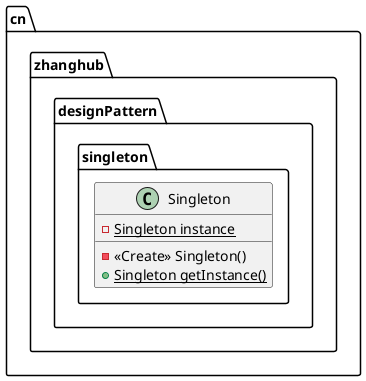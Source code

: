 @startuml
class cn.zhanghub.designPattern.singleton.Singleton {
- {static} Singleton instance
- <<Create>> Singleton()
+ {static} Singleton getInstance()
}
@enduml